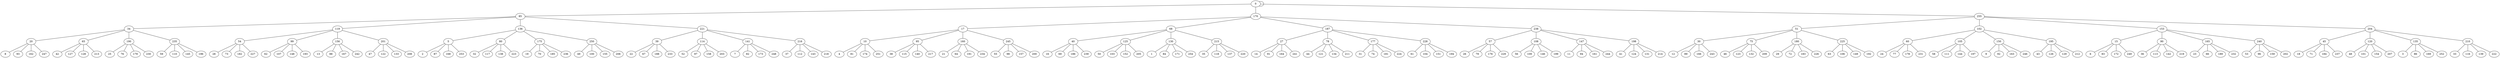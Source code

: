 graph G {
0;
85;
170;
255;
34;
119;
136;
221;
17;
68;
187;
238;
51;
102;
153;
204;
20;
65;
190;
235;
54;
99;
156;
201;
5;
80;
175;
250;
39;
114;
141;
216;
10;
95;
160;
245;
40;
125;
130;
215;
27;
78;
177;
228;
57;
108;
147;
198;
30;
75;
180;
225;
60;
105;
150;
195;
15;
90;
165;
240;
45;
120;
135;
210;
0--0;
0--85;
0--170;
0--255;
85--34;
85--119;
85--136;
85--221;
170--17;
170--68;
170--187;
170--238;
255--51;
255--102;
255--153;
255--204;
34--20;
34--65;
34--190;
34--235;
119--54;
119--99;
119--156;
119--201;
136--5;
136--80;
136--175;
136--250;
221--39;
221--114;
221--141;
221--216;
17--10;
17--95;
17--160;
17--245;
68--40;
68--125;
68--130;
68--215;
187--27;
187--78;
187--177;
187--228;
238--57;
238--108;
238--147;
238--198;
51--30;
51--75;
51--180;
51--225;
102--60;
102--105;
102--150;
102--195;
153--15;
153--90;
153--165;
153--240;
204--45;
204--120;
204--135;
204--210;
20--8;
20--93;
20--162;
20--247;
65--42;
65--127;
65--128;
65--213;
190--25;
190--76;
190--179;
190--230;
235--59;
235--110;
235--145;
235--196;
54--28;
54--73;
54--182;
54--227;
99--62;
99--107;
99--148;
99--193;
156--13;
156--88;
156--167;
156--242;
201--47;
201--122;
201--133;
201--208;
5--2;
5--87;
5--168;
5--253;
80--32;
80--117;
80--138;
80--223;
175--19;
175--70;
175--185;
175--236;
250--49;
250--100;
250--155;
250--206;
39--22;
39--67;
39--188;
39--233;
114--52;
114--97;
114--158;
114--203;
141--7;
141--82;
141--173;
141--248;
216--37;
216--112;
216--143;
216--218;
10--4;
10--81;
10--174;
10--251;
95--38;
95--115;
95--140;
95--217;
160--21;
160--64;
160--191;
160--234;
245--55;
245--98;
245--157;
245--200;
40--16;
40--69;
40--186;
40--239;
125--50;
125--103;
125--152;
125--205;
130--1;
130--84;
130--171;
130--254;
215--35;
215--118;
215--137;
215--220;
27--14;
27--91;
27--164;
27--241;
78--44;
78--121;
78--134;
78--211;
177--31;
177--74;
177--181;
177--224;
228--61;
228--104;
228--151;
228--194;
57--26;
57--79;
57--176;
57--229;
108--56;
108--109;
108--146;
108--199;
147--11;
147--94;
147--161;
147--244;
198--41;
198--124;
198--131;
198--214;
30--12;
30--89;
30--166;
30--243;
75--46;
75--123;
75--132;
75--209;
180--29;
180--72;
180--183;
180--226;
225--63;
225--106;
225--149;
225--192;
60--24;
60--77;
60--178;
60--231;
105--58;
105--111;
105--144;
105--197;
150--9;
150--92;
150--163;
150--246;
195--43;
195--126;
195--129;
195--212;
15--6;
15--83;
15--172;
15--249;
90--36;
90--113;
90--142;
90--219;
165--23;
165--66;
165--189;
165--232;
240--53;
240--96;
240--159;
240--202;
45--18;
45--71;
45--184;
45--237;
120--48;
120--101;
120--154;
120--207;
135--3;
135--86;
135--169;
135--252;
210--33;
210--116;
210--139;
210--222;

}